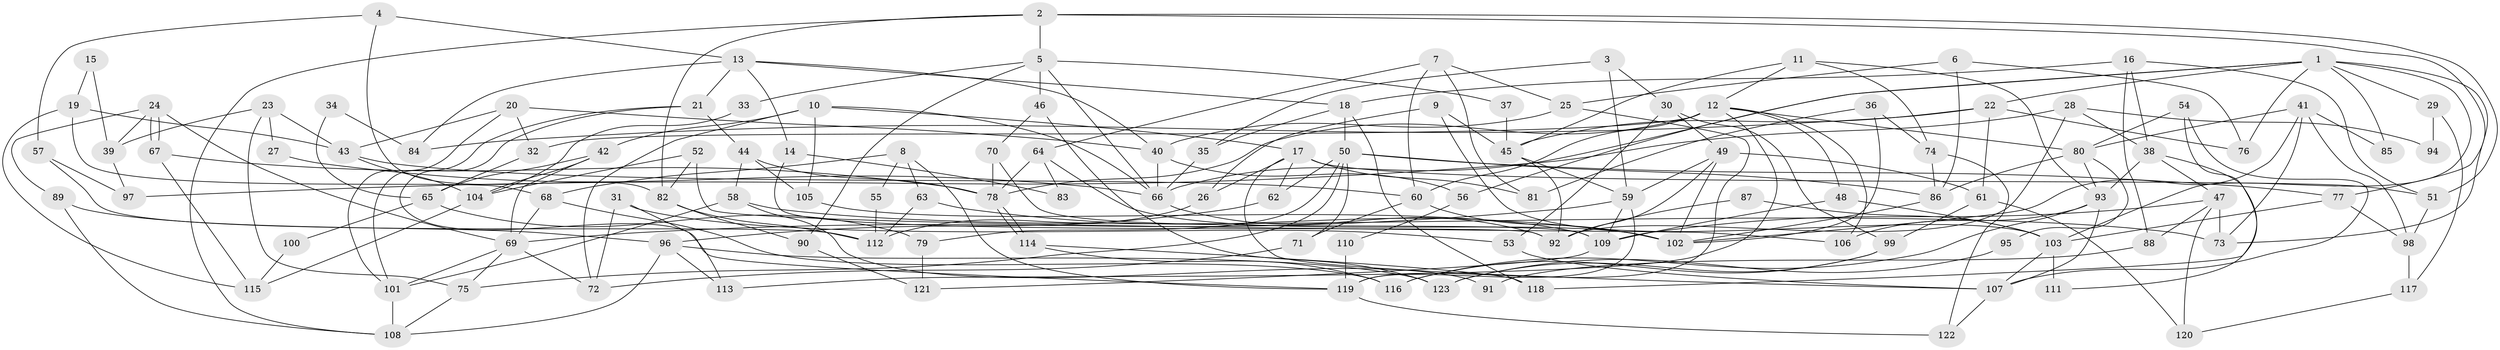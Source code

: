 // Generated by graph-tools (version 1.1) at 2025/11/02/27/25 16:11:23]
// undirected, 123 vertices, 246 edges
graph export_dot {
graph [start="1"]
  node [color=gray90,style=filled];
  1;
  2;
  3;
  4;
  5;
  6;
  7;
  8;
  9;
  10;
  11;
  12;
  13;
  14;
  15;
  16;
  17;
  18;
  19;
  20;
  21;
  22;
  23;
  24;
  25;
  26;
  27;
  28;
  29;
  30;
  31;
  32;
  33;
  34;
  35;
  36;
  37;
  38;
  39;
  40;
  41;
  42;
  43;
  44;
  45;
  46;
  47;
  48;
  49;
  50;
  51;
  52;
  53;
  54;
  55;
  56;
  57;
  58;
  59;
  60;
  61;
  62;
  63;
  64;
  65;
  66;
  67;
  68;
  69;
  70;
  71;
  72;
  73;
  74;
  75;
  76;
  77;
  78;
  79;
  80;
  81;
  82;
  83;
  84;
  85;
  86;
  87;
  88;
  89;
  90;
  91;
  92;
  93;
  94;
  95;
  96;
  97;
  98;
  99;
  100;
  101;
  102;
  103;
  104;
  105;
  106;
  107;
  108;
  109;
  110;
  111;
  112;
  113;
  114;
  115;
  116;
  117;
  118;
  119;
  120;
  121;
  122;
  123;
  1 -- 66;
  1 -- 73;
  1 -- 22;
  1 -- 29;
  1 -- 56;
  1 -- 76;
  1 -- 85;
  1 -- 103;
  2 -- 108;
  2 -- 77;
  2 -- 5;
  2 -- 51;
  2 -- 82;
  3 -- 59;
  3 -- 35;
  3 -- 30;
  4 -- 57;
  4 -- 13;
  4 -- 82;
  5 -- 46;
  5 -- 33;
  5 -- 37;
  5 -- 66;
  5 -- 90;
  6 -- 76;
  6 -- 86;
  6 -- 25;
  7 -- 25;
  7 -- 64;
  7 -- 60;
  7 -- 81;
  8 -- 119;
  8 -- 68;
  8 -- 55;
  8 -- 63;
  9 -- 103;
  9 -- 26;
  9 -- 45;
  10 -- 66;
  10 -- 72;
  10 -- 17;
  10 -- 42;
  10 -- 105;
  11 -- 45;
  11 -- 12;
  11 -- 74;
  11 -- 93;
  12 -- 80;
  12 -- 60;
  12 -- 32;
  12 -- 48;
  12 -- 78;
  12 -- 106;
  12 -- 113;
  13 -- 21;
  13 -- 40;
  13 -- 14;
  13 -- 18;
  13 -- 84;
  14 -- 92;
  14 -- 83;
  15 -- 19;
  15 -- 39;
  16 -- 51;
  16 -- 18;
  16 -- 38;
  16 -- 88;
  17 -- 107;
  17 -- 26;
  17 -- 51;
  17 -- 62;
  17 -- 81;
  18 -- 118;
  18 -- 35;
  18 -- 50;
  19 -- 43;
  19 -- 68;
  19 -- 115;
  20 -- 43;
  20 -- 101;
  20 -- 32;
  20 -- 40;
  21 -- 44;
  21 -- 119;
  21 -- 101;
  22 -- 45;
  22 -- 61;
  22 -- 76;
  22 -- 84;
  23 -- 75;
  23 -- 43;
  23 -- 27;
  23 -- 39;
  24 -- 67;
  24 -- 67;
  24 -- 69;
  24 -- 39;
  24 -- 89;
  25 -- 40;
  25 -- 119;
  26 -- 112;
  27 -- 66;
  28 -- 38;
  28 -- 92;
  28 -- 94;
  28 -- 97;
  29 -- 117;
  29 -- 94;
  30 -- 49;
  30 -- 53;
  30 -- 99;
  31 -- 113;
  31 -- 53;
  31 -- 72;
  32 -- 65;
  33 -- 104;
  34 -- 65;
  34 -- 84;
  35 -- 66;
  36 -- 81;
  36 -- 102;
  36 -- 74;
  37 -- 45;
  38 -- 93;
  38 -- 47;
  38 -- 111;
  39 -- 97;
  40 -- 66;
  40 -- 56;
  41 -- 80;
  41 -- 73;
  41 -- 85;
  41 -- 98;
  41 -- 102;
  42 -- 65;
  42 -- 69;
  42 -- 104;
  43 -- 60;
  43 -- 104;
  44 -- 105;
  44 -- 78;
  44 -- 58;
  45 -- 59;
  45 -- 92;
  46 -- 70;
  46 -- 123;
  47 -- 109;
  47 -- 73;
  47 -- 88;
  47 -- 120;
  48 -- 103;
  48 -- 109;
  49 -- 59;
  49 -- 102;
  49 -- 61;
  49 -- 92;
  50 -- 75;
  50 -- 62;
  50 -- 71;
  50 -- 77;
  50 -- 79;
  50 -- 86;
  51 -- 98;
  52 -- 82;
  52 -- 104;
  52 -- 106;
  53 -- 107;
  54 -- 80;
  54 -- 107;
  54 -- 118;
  55 -- 112;
  56 -- 110;
  57 -- 97;
  57 -- 112;
  58 -- 101;
  58 -- 73;
  58 -- 91;
  59 -- 69;
  59 -- 119;
  59 -- 109;
  60 -- 102;
  60 -- 71;
  61 -- 99;
  61 -- 120;
  62 -- 96;
  63 -- 102;
  63 -- 112;
  64 -- 102;
  64 -- 78;
  64 -- 83;
  65 -- 79;
  65 -- 100;
  66 -- 92;
  67 -- 78;
  67 -- 115;
  68 -- 116;
  68 -- 69;
  69 -- 72;
  69 -- 75;
  69 -- 101;
  70 -- 109;
  70 -- 78;
  71 -- 72;
  74 -- 86;
  74 -- 122;
  75 -- 108;
  77 -- 98;
  77 -- 103;
  78 -- 114;
  78 -- 114;
  79 -- 121;
  80 -- 93;
  80 -- 86;
  80 -- 95;
  82 -- 90;
  82 -- 112;
  86 -- 102;
  87 -- 92;
  87 -- 103;
  88 -- 91;
  89 -- 108;
  89 -- 96;
  90 -- 121;
  93 -- 106;
  93 -- 107;
  93 -- 116;
  95 -- 123;
  96 -- 108;
  96 -- 113;
  96 -- 123;
  98 -- 117;
  99 -- 116;
  99 -- 123;
  100 -- 115;
  101 -- 108;
  103 -- 107;
  103 -- 111;
  104 -- 115;
  105 -- 109;
  107 -- 122;
  109 -- 121;
  110 -- 119;
  114 -- 116;
  114 -- 118;
  117 -- 120;
  119 -- 122;
}
